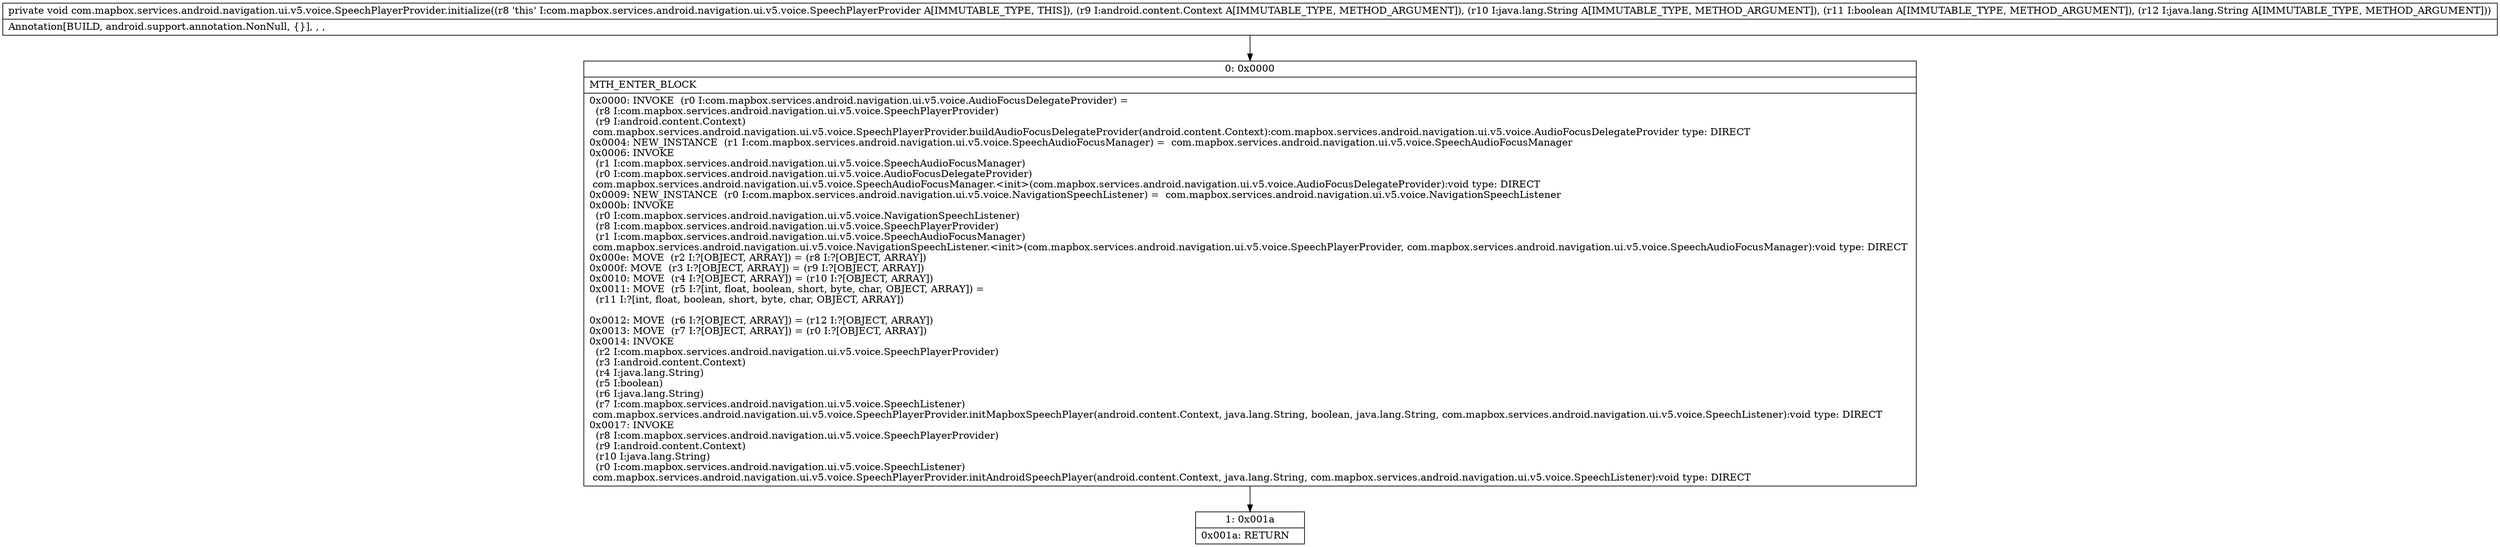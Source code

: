 digraph "CFG forcom.mapbox.services.android.navigation.ui.v5.voice.SpeechPlayerProvider.initialize(Landroid\/content\/Context;Ljava\/lang\/String;ZLjava\/lang\/String;)V" {
Node_0 [shape=record,label="{0\:\ 0x0000|MTH_ENTER_BLOCK\l|0x0000: INVOKE  (r0 I:com.mapbox.services.android.navigation.ui.v5.voice.AudioFocusDelegateProvider) = \l  (r8 I:com.mapbox.services.android.navigation.ui.v5.voice.SpeechPlayerProvider)\l  (r9 I:android.content.Context)\l com.mapbox.services.android.navigation.ui.v5.voice.SpeechPlayerProvider.buildAudioFocusDelegateProvider(android.content.Context):com.mapbox.services.android.navigation.ui.v5.voice.AudioFocusDelegateProvider type: DIRECT \l0x0004: NEW_INSTANCE  (r1 I:com.mapbox.services.android.navigation.ui.v5.voice.SpeechAudioFocusManager) =  com.mapbox.services.android.navigation.ui.v5.voice.SpeechAudioFocusManager \l0x0006: INVOKE  \l  (r1 I:com.mapbox.services.android.navigation.ui.v5.voice.SpeechAudioFocusManager)\l  (r0 I:com.mapbox.services.android.navigation.ui.v5.voice.AudioFocusDelegateProvider)\l com.mapbox.services.android.navigation.ui.v5.voice.SpeechAudioFocusManager.\<init\>(com.mapbox.services.android.navigation.ui.v5.voice.AudioFocusDelegateProvider):void type: DIRECT \l0x0009: NEW_INSTANCE  (r0 I:com.mapbox.services.android.navigation.ui.v5.voice.NavigationSpeechListener) =  com.mapbox.services.android.navigation.ui.v5.voice.NavigationSpeechListener \l0x000b: INVOKE  \l  (r0 I:com.mapbox.services.android.navigation.ui.v5.voice.NavigationSpeechListener)\l  (r8 I:com.mapbox.services.android.navigation.ui.v5.voice.SpeechPlayerProvider)\l  (r1 I:com.mapbox.services.android.navigation.ui.v5.voice.SpeechAudioFocusManager)\l com.mapbox.services.android.navigation.ui.v5.voice.NavigationSpeechListener.\<init\>(com.mapbox.services.android.navigation.ui.v5.voice.SpeechPlayerProvider, com.mapbox.services.android.navigation.ui.v5.voice.SpeechAudioFocusManager):void type: DIRECT \l0x000e: MOVE  (r2 I:?[OBJECT, ARRAY]) = (r8 I:?[OBJECT, ARRAY]) \l0x000f: MOVE  (r3 I:?[OBJECT, ARRAY]) = (r9 I:?[OBJECT, ARRAY]) \l0x0010: MOVE  (r4 I:?[OBJECT, ARRAY]) = (r10 I:?[OBJECT, ARRAY]) \l0x0011: MOVE  (r5 I:?[int, float, boolean, short, byte, char, OBJECT, ARRAY]) = \l  (r11 I:?[int, float, boolean, short, byte, char, OBJECT, ARRAY])\l \l0x0012: MOVE  (r6 I:?[OBJECT, ARRAY]) = (r12 I:?[OBJECT, ARRAY]) \l0x0013: MOVE  (r7 I:?[OBJECT, ARRAY]) = (r0 I:?[OBJECT, ARRAY]) \l0x0014: INVOKE  \l  (r2 I:com.mapbox.services.android.navigation.ui.v5.voice.SpeechPlayerProvider)\l  (r3 I:android.content.Context)\l  (r4 I:java.lang.String)\l  (r5 I:boolean)\l  (r6 I:java.lang.String)\l  (r7 I:com.mapbox.services.android.navigation.ui.v5.voice.SpeechListener)\l com.mapbox.services.android.navigation.ui.v5.voice.SpeechPlayerProvider.initMapboxSpeechPlayer(android.content.Context, java.lang.String, boolean, java.lang.String, com.mapbox.services.android.navigation.ui.v5.voice.SpeechListener):void type: DIRECT \l0x0017: INVOKE  \l  (r8 I:com.mapbox.services.android.navigation.ui.v5.voice.SpeechPlayerProvider)\l  (r9 I:android.content.Context)\l  (r10 I:java.lang.String)\l  (r0 I:com.mapbox.services.android.navigation.ui.v5.voice.SpeechListener)\l com.mapbox.services.android.navigation.ui.v5.voice.SpeechPlayerProvider.initAndroidSpeechPlayer(android.content.Context, java.lang.String, com.mapbox.services.android.navigation.ui.v5.voice.SpeechListener):void type: DIRECT \l}"];
Node_1 [shape=record,label="{1\:\ 0x001a|0x001a: RETURN   \l}"];
MethodNode[shape=record,label="{private void com.mapbox.services.android.navigation.ui.v5.voice.SpeechPlayerProvider.initialize((r8 'this' I:com.mapbox.services.android.navigation.ui.v5.voice.SpeechPlayerProvider A[IMMUTABLE_TYPE, THIS]), (r9 I:android.content.Context A[IMMUTABLE_TYPE, METHOD_ARGUMENT]), (r10 I:java.lang.String A[IMMUTABLE_TYPE, METHOD_ARGUMENT]), (r11 I:boolean A[IMMUTABLE_TYPE, METHOD_ARGUMENT]), (r12 I:java.lang.String A[IMMUTABLE_TYPE, METHOD_ARGUMENT]))  | Annotation[BUILD, android.support.annotation.NonNull, \{\}], , , \l}"];
MethodNode -> Node_0;
Node_0 -> Node_1;
}

